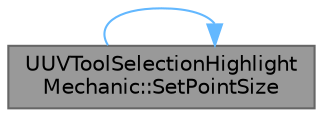 digraph "UUVToolSelectionHighlightMechanic::SetPointSize"
{
 // INTERACTIVE_SVG=YES
 // LATEX_PDF_SIZE
  bgcolor="transparent";
  edge [fontname=Helvetica,fontsize=10,labelfontname=Helvetica,labelfontsize=10];
  node [fontname=Helvetica,fontsize=10,shape=box,height=0.2,width=0.4];
  rankdir="LR";
  Node1 [id="Node000001",label="UUVToolSelectionHighlight\lMechanic::SetPointSize",height=0.2,width=0.4,color="gray40", fillcolor="grey60", style="filled", fontcolor="black",tooltip="directly set the Size property of the selection point set."];
  Node1 -> Node1 [id="edge1_Node000001_Node000001",color="steelblue1",style="solid",tooltip=" "];
}
